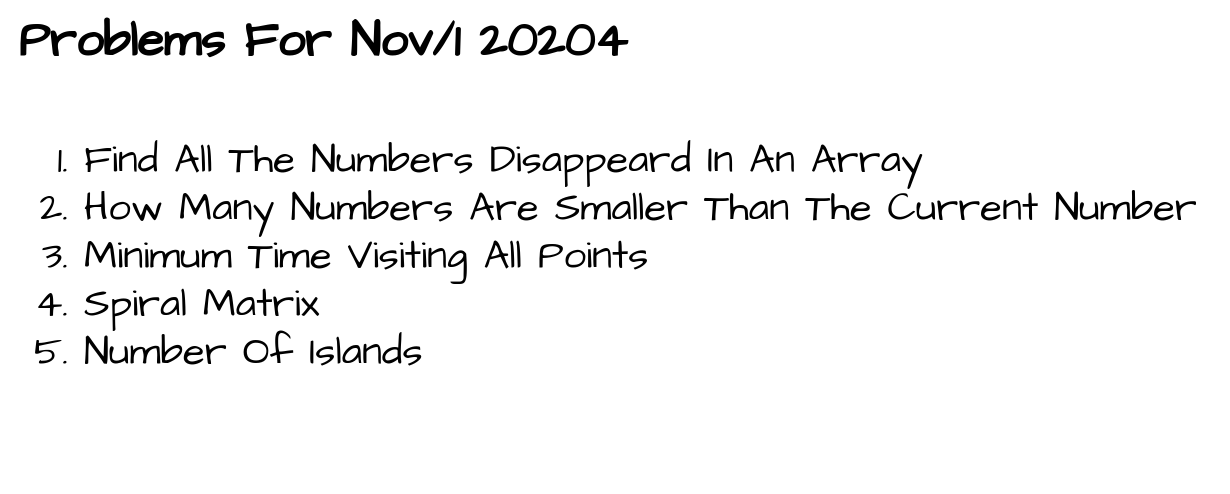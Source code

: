<mxfile>
    <diagram id="gaCARlr09ylDibmwLVlk" name="Page-1">
        <mxGraphModel dx="5950" dy="3550" grid="0" gridSize="10" guides="1" tooltips="1" connect="1" arrows="1" fold="1" page="1" pageScale="1" pageWidth="1100" pageHeight="850" background="none" math="0" shadow="0">
            <root>
                <mxCell id="0"/>
                <mxCell id="1" parent="0"/>
                <mxCell id="3" value="&lt;ol&gt;&lt;li&gt;Find All The Numbers Disappeard In An Array&lt;/li&gt;&lt;li&gt;How Many Numbers Are Smaller Than The Current Number&lt;/li&gt;&lt;li&gt;Minimum Time Visiting All Points&lt;/li&gt;&lt;li&gt;Spiral Matrix&lt;/li&gt;&lt;li&gt;Number Of Islands&lt;/li&gt;&lt;/ol&gt;" style="text;strokeColor=none;fillColor=none;html=1;whiteSpace=wrap;verticalAlign=top;overflow=hidden;rounded=1;sketch=1;hachureGap=4;jiggle=2;curveFitting=1;fontFamily=Architects Daughter;fontSource=https%3A%2F%2Ffonts.googleapis.com%2Fcss%3Ffamily%3DArchitects%2BDaughter;fontSize=20;" vertex="1" parent="1">
                    <mxGeometry x="-4390" y="-2499" width="614" height="202" as="geometry"/>
                </mxCell>
                <mxCell id="4" value="Problems For Nov/1 20204" style="text;strokeColor=none;fillColor=none;html=1;fontSize=24;fontStyle=1;verticalAlign=middle;align=center;rounded=1;sketch=1;hachureGap=4;jiggle=2;curveFitting=1;fontFamily=Architects Daughter;fontSource=https%3A%2F%2Ffonts.googleapis.com%2Fcss%3Ffamily%3DArchitects%2BDaughter;" vertex="1" parent="1">
                    <mxGeometry x="-4390" y="-2540" width="322" height="41" as="geometry"/>
                </mxCell>
            </root>
        </mxGraphModel>
    </diagram>
</mxfile>